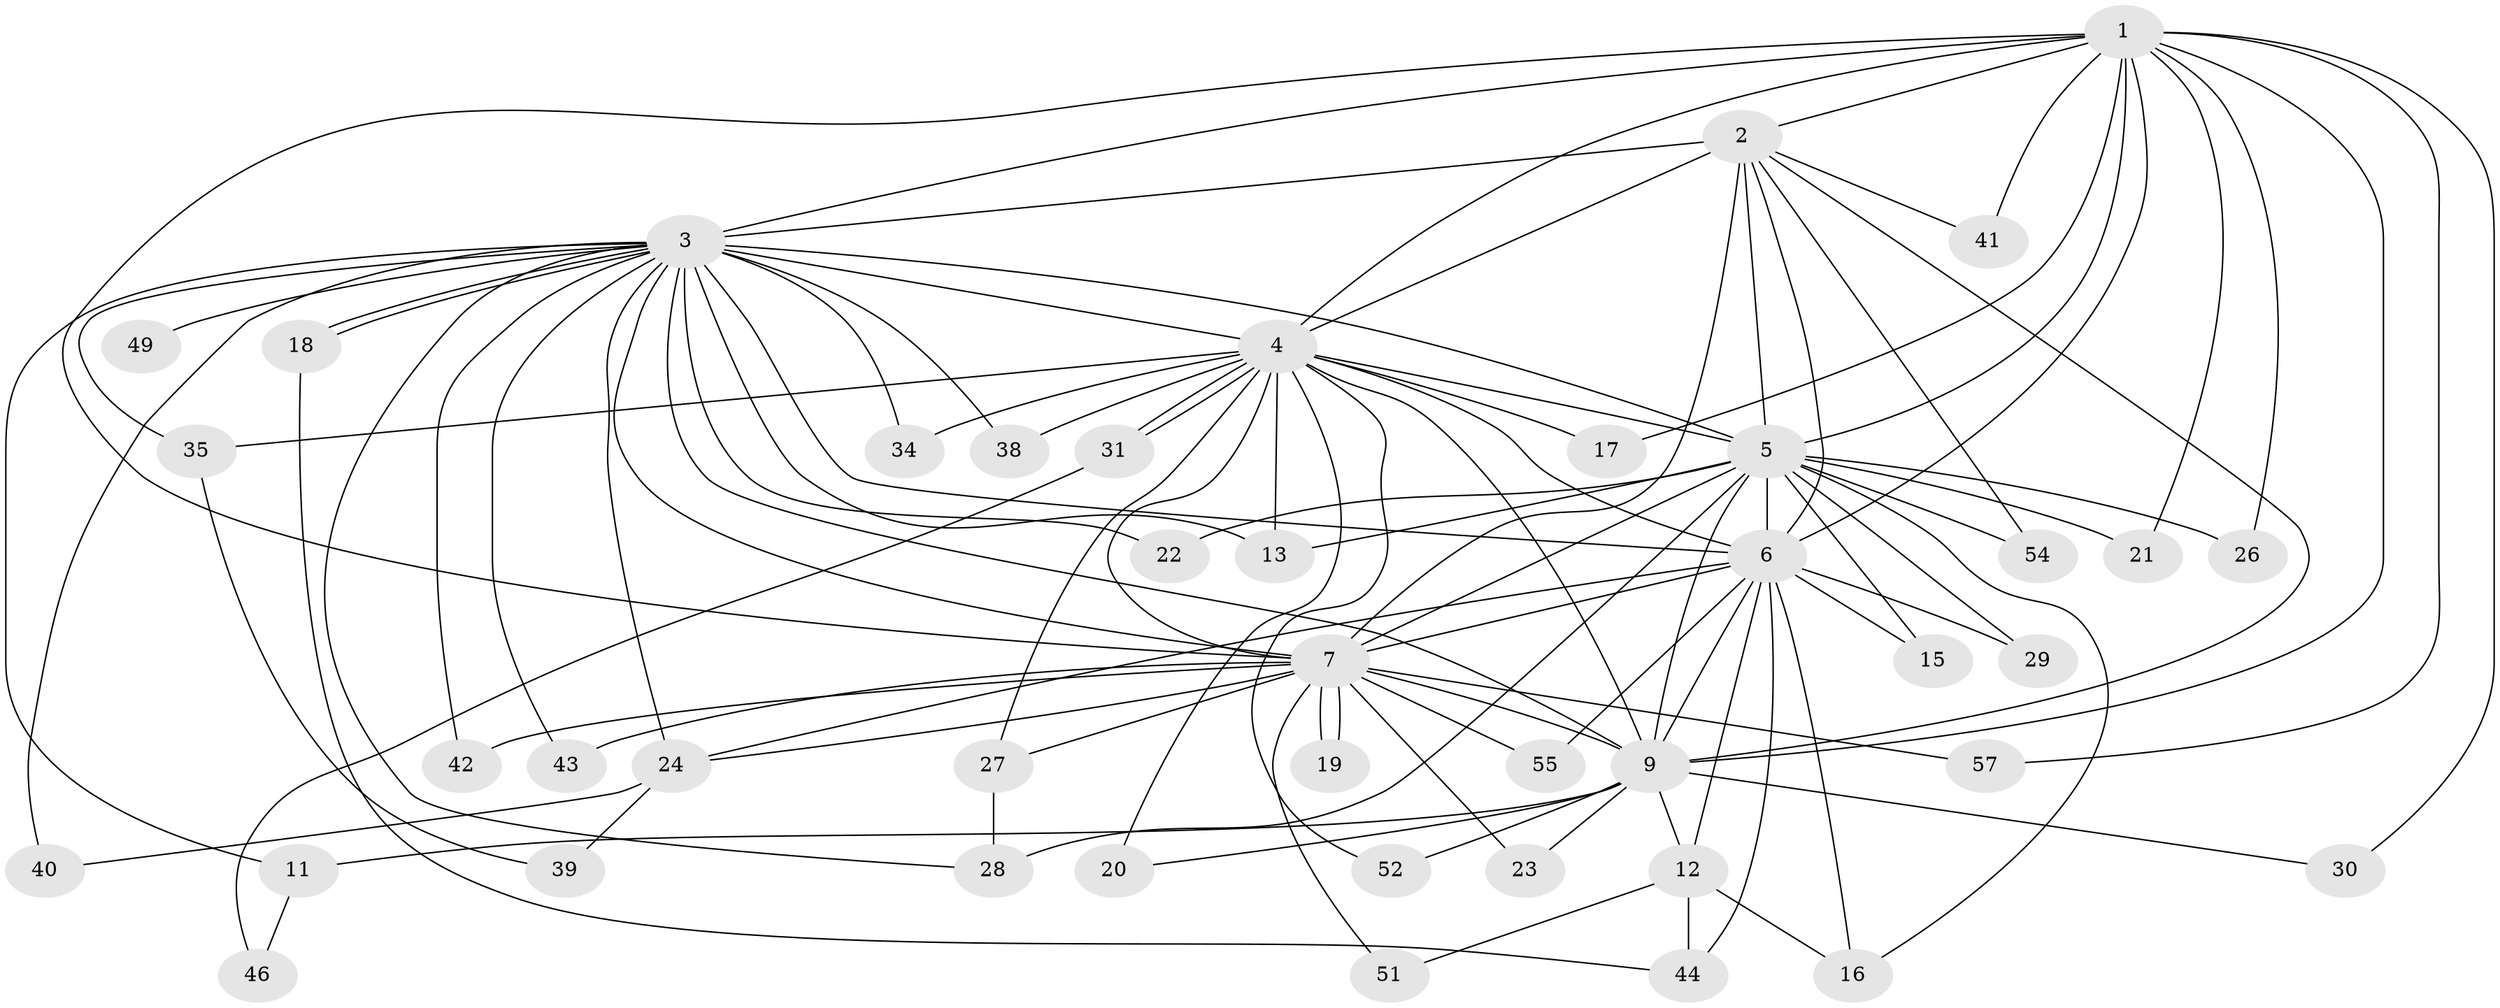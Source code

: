 // original degree distribution, {13: 0.017543859649122806, 12: 0.017543859649122806, 19: 0.03508771929824561, 14: 0.03508771929824561, 17: 0.05263157894736842, 20: 0.017543859649122806, 4: 0.03508771929824561, 5: 0.017543859649122806, 3: 0.19298245614035087, 6: 0.017543859649122806, 2: 0.5614035087719298}
// Generated by graph-tools (version 1.1) at 2025/41/03/06/25 10:41:35]
// undirected, 43 vertices, 102 edges
graph export_dot {
graph [start="1"]
  node [color=gray90,style=filled];
  1 [super="+14"];
  2 [super="+50"];
  3 [super="+8"];
  4 [super="+33"];
  5 [super="+10"];
  6 [super="+48"];
  7 [super="+36"];
  9 [super="+25"];
  11 [super="+45"];
  12 [super="+47"];
  13 [super="+32"];
  15;
  16;
  17;
  18;
  19;
  20;
  21;
  22;
  23;
  24 [super="+37"];
  26;
  27;
  28 [super="+56"];
  29;
  30;
  31;
  34;
  35;
  38;
  39;
  40;
  41;
  42;
  43;
  44 [super="+53"];
  46;
  49;
  51;
  52;
  54;
  55;
  57;
  1 -- 2;
  1 -- 3 [weight=2];
  1 -- 4;
  1 -- 5 [weight=2];
  1 -- 6;
  1 -- 7;
  1 -- 9;
  1 -- 26;
  1 -- 57;
  1 -- 17;
  1 -- 21;
  1 -- 41;
  1 -- 30;
  2 -- 3 [weight=2];
  2 -- 4;
  2 -- 5 [weight=2];
  2 -- 6;
  2 -- 7 [weight=2];
  2 -- 9;
  2 -- 41;
  2 -- 54;
  3 -- 4 [weight=3];
  3 -- 5 [weight=4];
  3 -- 6 [weight=2];
  3 -- 7 [weight=3];
  3 -- 9 [weight=2];
  3 -- 18;
  3 -- 18;
  3 -- 22;
  3 -- 28;
  3 -- 34;
  3 -- 35;
  3 -- 42;
  3 -- 49 [weight=2];
  3 -- 11 [weight=2];
  3 -- 13;
  3 -- 38;
  3 -- 40;
  3 -- 43;
  3 -- 24;
  4 -- 5 [weight=2];
  4 -- 6;
  4 -- 7;
  4 -- 9;
  4 -- 13;
  4 -- 17;
  4 -- 20;
  4 -- 27;
  4 -- 31;
  4 -- 31;
  4 -- 34;
  4 -- 35;
  4 -- 52;
  4 -- 38;
  5 -- 6 [weight=3];
  5 -- 7 [weight=2];
  5 -- 9 [weight=2];
  5 -- 15;
  5 -- 22;
  5 -- 28;
  5 -- 29;
  5 -- 54;
  5 -- 16;
  5 -- 21;
  5 -- 26;
  5 -- 13;
  6 -- 7;
  6 -- 9;
  6 -- 12;
  6 -- 15;
  6 -- 16;
  6 -- 24;
  6 -- 29;
  6 -- 44;
  6 -- 55;
  7 -- 9;
  7 -- 19;
  7 -- 19;
  7 -- 23;
  7 -- 24;
  7 -- 27;
  7 -- 42;
  7 -- 43;
  7 -- 51;
  7 -- 55;
  7 -- 57;
  9 -- 11;
  9 -- 12;
  9 -- 20;
  9 -- 23;
  9 -- 30;
  9 -- 52;
  11 -- 46;
  12 -- 44;
  12 -- 51;
  12 -- 16;
  18 -- 44;
  24 -- 40;
  24 -- 39;
  27 -- 28;
  31 -- 46;
  35 -- 39;
}
